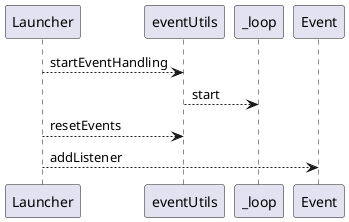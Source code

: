 @startuml

Launcher --> eventUtils : startEventHandling
eventUtils --> _loop : start

Launcher --> eventUtils : resetEvents
Launcher --> Event : addListener


@enduml